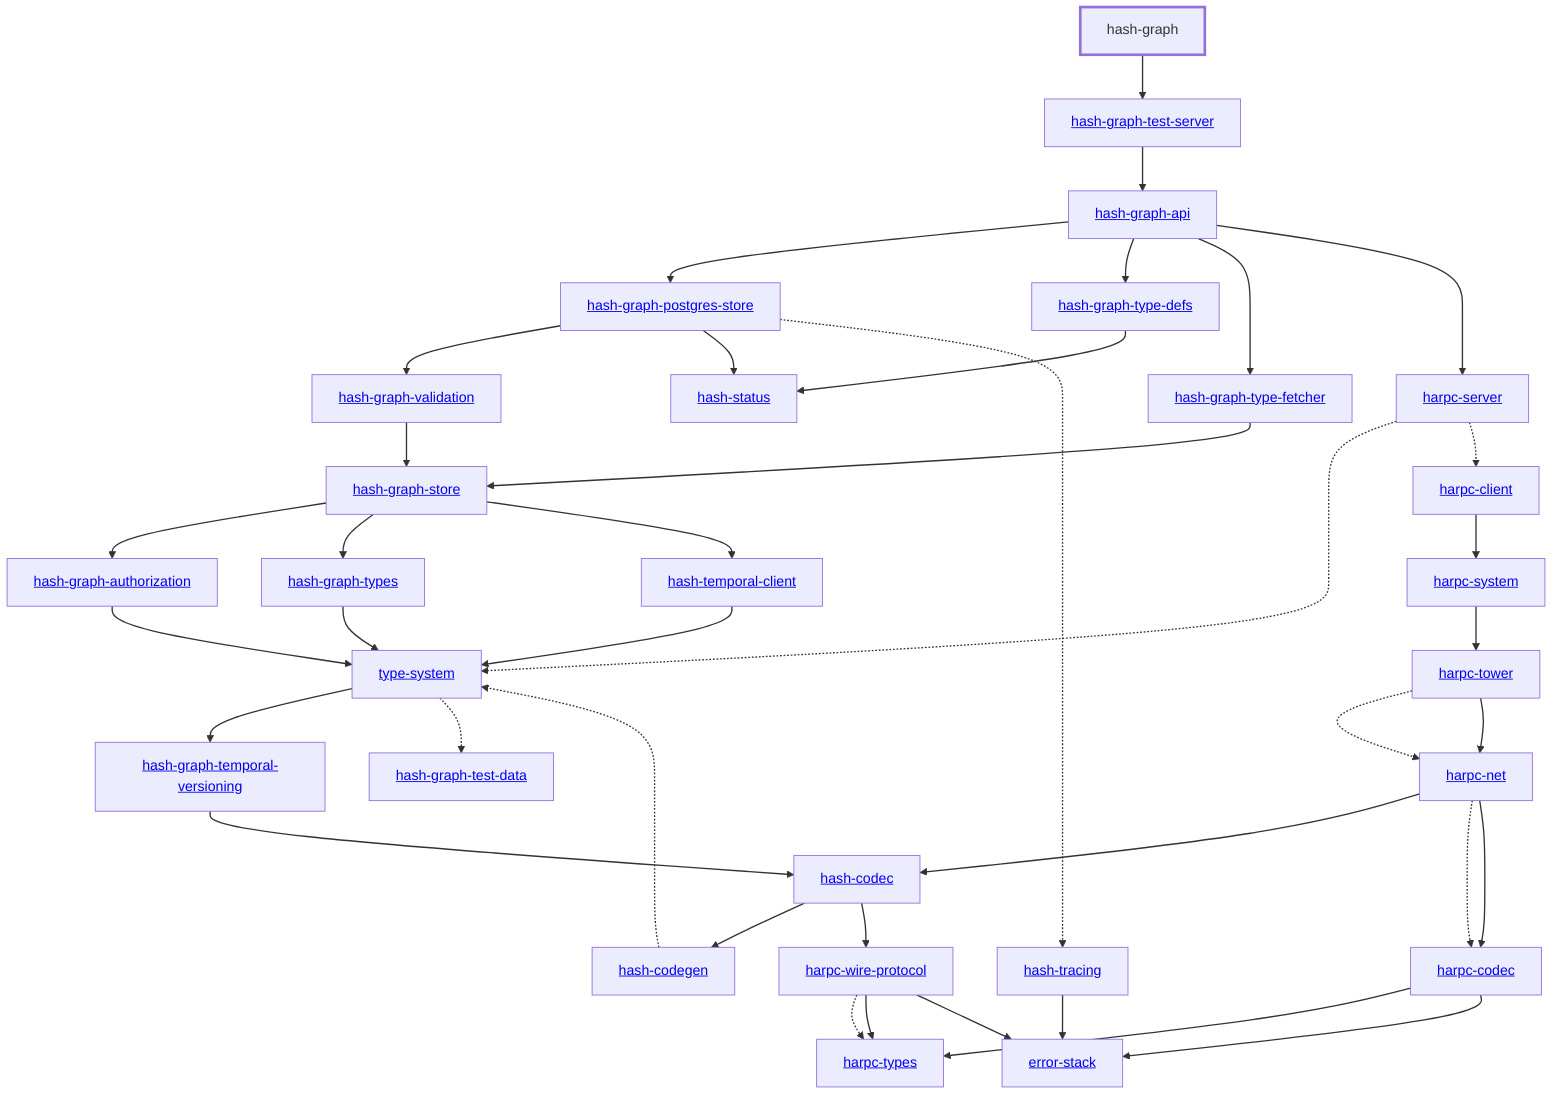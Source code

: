 graph TD
    linkStyle default stroke-width:1.5px
    classDef default stroke-width:1px
    classDef root stroke-width:3px
    classDef dev stroke-width:1px
    classDef build stroke-width:1px
    %% Legend
    %% --> : Normal dependency
    %% -.-> : Dev dependency
    %% ---> : Build dependency
    0[hash-graph]
    class 0 root
    1[<a href="../type_system">type-system</a>]
    2[<a href="../hash_codec">hash-codec</a>]
    3[<a href="../hash_codegen">hash-codegen</a>]
    4[<a href="../hash_graph_api">hash-graph-api</a>]
    5[<a href="../hash_graph_authorization">hash-graph-authorization</a>]
    6[<a href="../hash_graph_postgres_store">hash-graph-postgres-store</a>]
    7[<a href="../hash_graph_store">hash-graph-store</a>]
    8[<a href="../hash_graph_temporal_versioning">hash-graph-temporal-versioning</a>]
    9[<a href="../hash_graph_test_server">hash-graph-test-server</a>]
    10[<a href="../hash_graph_type_defs">hash-graph-type-defs</a>]
    11[<a href="../hash_graph_type_fetcher">hash-graph-type-fetcher</a>]
    12[<a href="../hash_graph_types">hash-graph-types</a>]
    13[<a href="../hash_graph_validation">hash-graph-validation</a>]
    14[<a href="../harpc_client">harpc-client</a>]
    15[<a href="../harpc_codec">harpc-codec</a>]
    16[<a href="../harpc_net">harpc-net</a>]
    17[<a href="../harpc_server">harpc-server</a>]
    18[<a href="../harpc_system">harpc-system</a>]
    19[<a href="../harpc_tower">harpc-tower</a>]
    20[<a href="../harpc_types">harpc-types</a>]
    21[<a href="../harpc_wire_protocol">harpc-wire-protocol</a>]
    22[<a href="../hash_status">hash-status</a>]
    23[<a href="../hash_temporal_client">hash-temporal-client</a>]
    24[<a href="../hash_tracing">hash-tracing</a>]
    25[<a href="../error_stack">error-stack</a>]
    26[<a href="../hash_graph_test_data">hash-graph-test-data</a>]
    0 --> 9
    1 --> 8
    1 -.-> 26
    2 --> 3
    2 --> 21
    3 -.-> 1
    4 --> 6
    4 --> 10
    4 --> 11
    4 --> 17
    5 --> 1
    6 --> 13
    6 --> 22
    6 -.-> 24
    7 --> 5
    7 --> 12
    7 --> 23
    8 --> 2
    9 --> 4
    10 --> 22
    11 --> 7
    12 --> 1
    13 --> 7
    14 --> 18
    15 --> 20
    15 --> 25
    16 --> 2
    16 -.-> 15
    16 --> 15
    17 -.-> 1
    17 -.-> 14
    18 --> 19
    19 -.-> 16
    19 --> 16
    21 -.-> 20
    21 --> 20
    21 --> 25
    23 --> 1
    24 --> 25